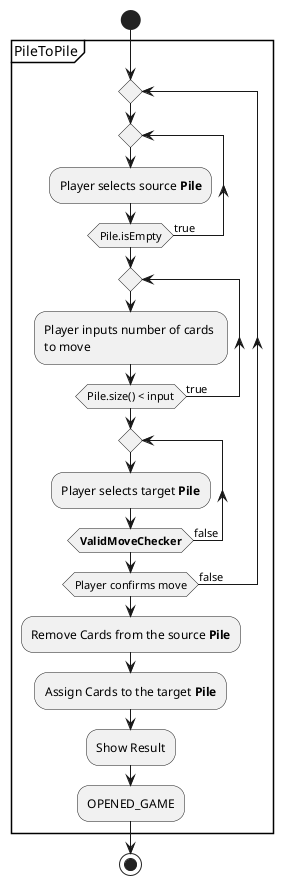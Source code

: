 @startuml
'https://plantuml.com/activity-diagram-beta

start

partition PileToPile {

repeat
   repeat
      :Player selects source **Pile**;
   repeat while (Pile.isEmpty) is (true)

   repeat
      :Player inputs number of cards \nto move;
   repeat while (Pile.size() < input) is (true)

   repeat
      :Player selects target **Pile**;
   repeat while (**ValidMoveChecker**) is (false)
repeat while (Player confirms move) is (false)

:Remove Cards from the source **Pile**;
:Assign Cards to the target **Pile**;
:Show Result;
:OPENED_GAME;
}

stop

@enduml
